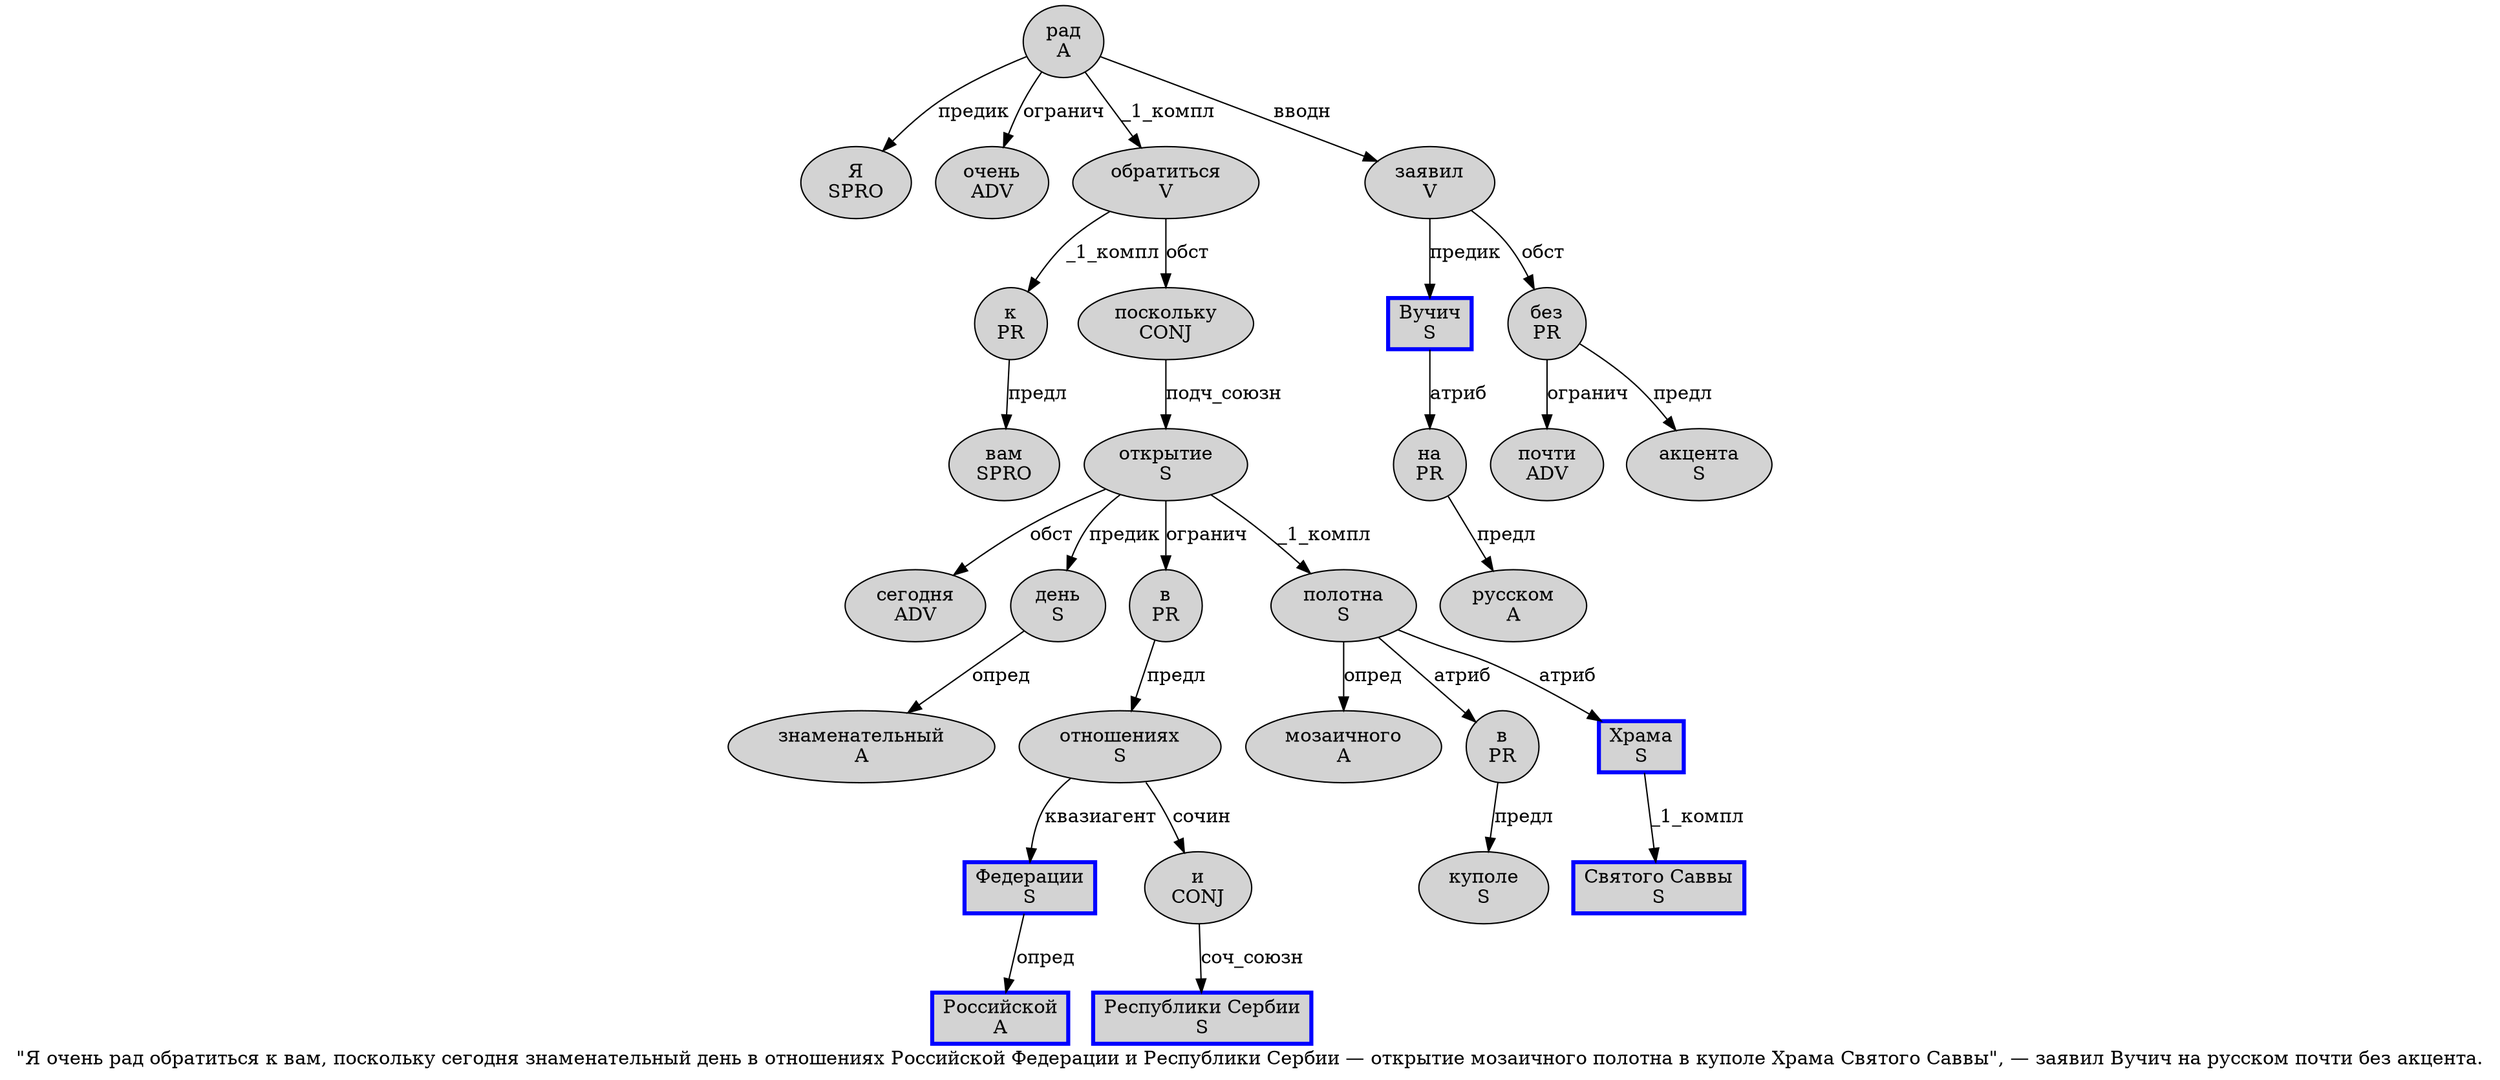 digraph SENTENCE_755 {
	graph [label="\"Я очень рад обратиться к вам, поскольку сегодня знаменательный день в отношениях Российской Федерации и Республики Сербии — открытие мозаичного полотна в куполе Храма Святого Саввы\", — заявил Вучич на русском почти без акцента."]
	node [style=filled]
		1 [label="Я
SPRO" color="" fillcolor=lightgray penwidth=1 shape=ellipse]
		2 [label="очень
ADV" color="" fillcolor=lightgray penwidth=1 shape=ellipse]
		3 [label="рад
A" color="" fillcolor=lightgray penwidth=1 shape=ellipse]
		4 [label="обратиться
V" color="" fillcolor=lightgray penwidth=1 shape=ellipse]
		5 [label="к
PR" color="" fillcolor=lightgray penwidth=1 shape=ellipse]
		6 [label="вам
SPRO" color="" fillcolor=lightgray penwidth=1 shape=ellipse]
		8 [label="поскольку
CONJ" color="" fillcolor=lightgray penwidth=1 shape=ellipse]
		9 [label="сегодня
ADV" color="" fillcolor=lightgray penwidth=1 shape=ellipse]
		10 [label="знаменательный
A" color="" fillcolor=lightgray penwidth=1 shape=ellipse]
		11 [label="день
S" color="" fillcolor=lightgray penwidth=1 shape=ellipse]
		12 [label="в
PR" color="" fillcolor=lightgray penwidth=1 shape=ellipse]
		13 [label="отношениях
S" color="" fillcolor=lightgray penwidth=1 shape=ellipse]
		14 [label="Российской
A" color=blue fillcolor=lightgray penwidth=3 shape=box]
		15 [label="Федерации
S" color=blue fillcolor=lightgray penwidth=3 shape=box]
		16 [label="и
CONJ" color="" fillcolor=lightgray penwidth=1 shape=ellipse]
		17 [label="Республики Сербии
S" color=blue fillcolor=lightgray penwidth=3 shape=box]
		19 [label="открытие
S" color="" fillcolor=lightgray penwidth=1 shape=ellipse]
		20 [label="мозаичного
A" color="" fillcolor=lightgray penwidth=1 shape=ellipse]
		21 [label="полотна
S" color="" fillcolor=lightgray penwidth=1 shape=ellipse]
		22 [label="в
PR" color="" fillcolor=lightgray penwidth=1 shape=ellipse]
		23 [label="куполе
S" color="" fillcolor=lightgray penwidth=1 shape=ellipse]
		24 [label="Храма
S" color=blue fillcolor=lightgray penwidth=3 shape=box]
		25 [label="Святого Саввы
S" color=blue fillcolor=lightgray penwidth=3 shape=box]
		29 [label="заявил
V" color="" fillcolor=lightgray penwidth=1 shape=ellipse]
		30 [label="Вучич
S" color=blue fillcolor=lightgray penwidth=3 shape=box]
		31 [label="на
PR" color="" fillcolor=lightgray penwidth=1 shape=ellipse]
		32 [label="русском
A" color="" fillcolor=lightgray penwidth=1 shape=ellipse]
		33 [label="почти
ADV" color="" fillcolor=lightgray penwidth=1 shape=ellipse]
		34 [label="без
PR" color="" fillcolor=lightgray penwidth=1 shape=ellipse]
		35 [label="акцента
S" color="" fillcolor=lightgray penwidth=1 shape=ellipse]
			29 -> 30 [label="предик"]
			29 -> 34 [label="обст"]
			19 -> 9 [label="обст"]
			19 -> 11 [label="предик"]
			19 -> 12 [label="огранич"]
			19 -> 21 [label="_1_компл"]
			4 -> 5 [label="_1_компл"]
			4 -> 8 [label="обст"]
			34 -> 33 [label="огранич"]
			34 -> 35 [label="предл"]
			11 -> 10 [label="опред"]
			21 -> 20 [label="опред"]
			21 -> 22 [label="атриб"]
			21 -> 24 [label="атриб"]
			30 -> 31 [label="атриб"]
			12 -> 13 [label="предл"]
			15 -> 14 [label="опред"]
			5 -> 6 [label="предл"]
			16 -> 17 [label="соч_союзн"]
			24 -> 25 [label="_1_компл"]
			31 -> 32 [label="предл"]
			8 -> 19 [label="подч_союзн"]
			3 -> 1 [label="предик"]
			3 -> 2 [label="огранич"]
			3 -> 4 [label="_1_компл"]
			3 -> 29 [label="вводн"]
			22 -> 23 [label="предл"]
			13 -> 15 [label="квазиагент"]
			13 -> 16 [label="сочин"]
}